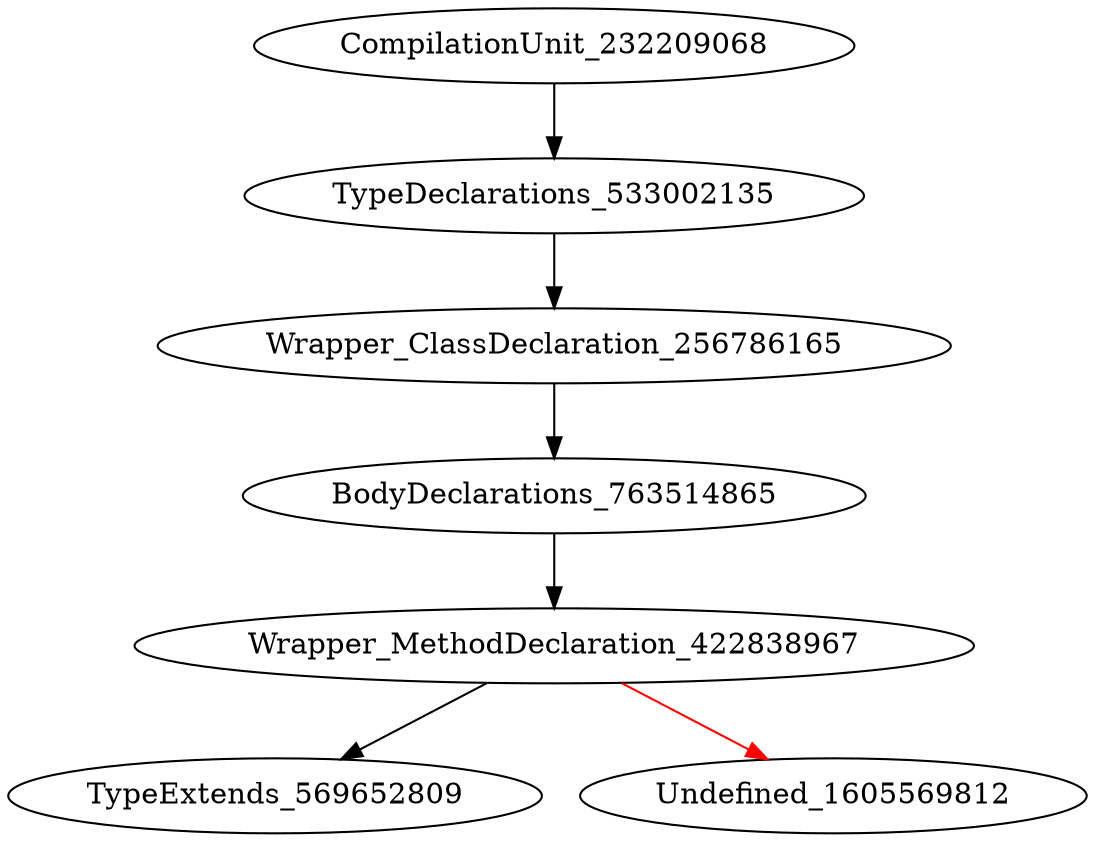 digraph {
CompilationUnit_232209068 -> TypeDeclarations_533002135
TypeDeclarations_533002135 -> Wrapper_ClassDeclaration_256786165
Wrapper_ClassDeclaration_256786165 -> BodyDeclarations_763514865
BodyDeclarations_763514865 -> Wrapper_MethodDeclaration_422838967
Wrapper_MethodDeclaration_422838967 -> TypeExtends_569652809
Wrapper_MethodDeclaration_422838967 -> Undefined_1605569812 [color = red] 
}